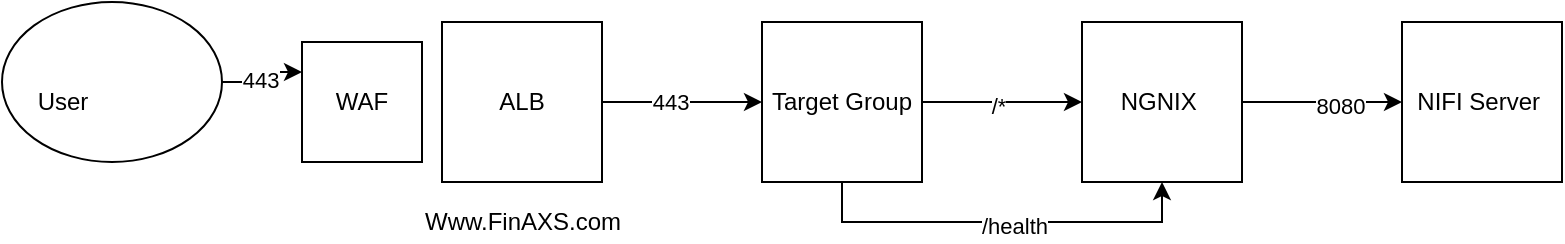 <mxfile version="14.8.6" type="github">
  <diagram id="wj4xoyzt25FX-EpY-hU-" name="Page-1">
    <mxGraphModel dx="614" dy="556" grid="1" gridSize="10" guides="1" tooltips="1" connect="1" arrows="1" fold="1" page="1" pageScale="1" pageWidth="850" pageHeight="1100" math="0" shadow="0">
      <root>
        <mxCell id="0" />
        <mxCell id="1" parent="0" />
        <mxCell id="JrnUGM0oW-kDX_x3T0fS-3" value="" style="edgeStyle=orthogonalEdgeStyle;rounded=0;orthogonalLoop=1;jettySize=auto;html=1;" edge="1" parent="1" source="JrnUGM0oW-kDX_x3T0fS-1" target="JrnUGM0oW-kDX_x3T0fS-2">
          <mxGeometry relative="1" as="geometry" />
        </mxCell>
        <mxCell id="JrnUGM0oW-kDX_x3T0fS-13" value="443" style="edgeLabel;html=1;align=center;verticalAlign=middle;resizable=0;points=[];" vertex="1" connectable="0" parent="JrnUGM0oW-kDX_x3T0fS-3">
          <mxGeometry x="-0.15" relative="1" as="geometry">
            <mxPoint as="offset" />
          </mxGeometry>
        </mxCell>
        <mxCell id="JrnUGM0oW-kDX_x3T0fS-6" style="edgeStyle=orthogonalEdgeStyle;rounded=0;orthogonalLoop=1;jettySize=auto;html=1;entryX=0.5;entryY=1;entryDx=0;entryDy=0;exitX=0.5;exitY=1;exitDx=0;exitDy=0;" edge="1" parent="1" source="JrnUGM0oW-kDX_x3T0fS-2" target="JrnUGM0oW-kDX_x3T0fS-4">
          <mxGeometry relative="1" as="geometry" />
        </mxCell>
        <mxCell id="JrnUGM0oW-kDX_x3T0fS-7" value="/health" style="edgeLabel;html=1;align=center;verticalAlign=middle;resizable=0;points=[];" vertex="1" connectable="0" parent="JrnUGM0oW-kDX_x3T0fS-6">
          <mxGeometry x="0.056" y="-2" relative="1" as="geometry">
            <mxPoint as="offset" />
          </mxGeometry>
        </mxCell>
        <mxCell id="JrnUGM0oW-kDX_x3T0fS-1" value="ALB" style="whiteSpace=wrap;html=1;aspect=fixed;" vertex="1" parent="1">
          <mxGeometry x="280" y="160" width="80" height="80" as="geometry" />
        </mxCell>
        <mxCell id="JrnUGM0oW-kDX_x3T0fS-5" value="" style="edgeStyle=orthogonalEdgeStyle;rounded=0;orthogonalLoop=1;jettySize=auto;html=1;" edge="1" parent="1" source="JrnUGM0oW-kDX_x3T0fS-2" target="JrnUGM0oW-kDX_x3T0fS-4">
          <mxGeometry relative="1" as="geometry" />
        </mxCell>
        <mxCell id="JrnUGM0oW-kDX_x3T0fS-8" value="/*" style="edgeLabel;html=1;align=center;verticalAlign=middle;resizable=0;points=[];" vertex="1" connectable="0" parent="JrnUGM0oW-kDX_x3T0fS-5">
          <mxGeometry x="-0.05" y="-2" relative="1" as="geometry">
            <mxPoint as="offset" />
          </mxGeometry>
        </mxCell>
        <mxCell id="JrnUGM0oW-kDX_x3T0fS-2" value="Target Group" style="whiteSpace=wrap;html=1;aspect=fixed;" vertex="1" parent="1">
          <mxGeometry x="440" y="160" width="80" height="80" as="geometry" />
        </mxCell>
        <mxCell id="JrnUGM0oW-kDX_x3T0fS-12" value="" style="edgeStyle=orthogonalEdgeStyle;rounded=0;orthogonalLoop=1;jettySize=auto;html=1;" edge="1" parent="1" source="JrnUGM0oW-kDX_x3T0fS-4" target="JrnUGM0oW-kDX_x3T0fS-11">
          <mxGeometry relative="1" as="geometry" />
        </mxCell>
        <mxCell id="JrnUGM0oW-kDX_x3T0fS-18" value="8080" style="edgeLabel;html=1;align=center;verticalAlign=middle;resizable=0;points=[];" vertex="1" connectable="0" parent="JrnUGM0oW-kDX_x3T0fS-12">
          <mxGeometry x="0.225" y="-2" relative="1" as="geometry">
            <mxPoint as="offset" />
          </mxGeometry>
        </mxCell>
        <mxCell id="JrnUGM0oW-kDX_x3T0fS-4" value="NGNIX&amp;nbsp;" style="whiteSpace=wrap;html=1;aspect=fixed;" vertex="1" parent="1">
          <mxGeometry x="600" y="160" width="80" height="80" as="geometry" />
        </mxCell>
        <mxCell id="JrnUGM0oW-kDX_x3T0fS-11" value="NIFI Server&amp;nbsp;" style="whiteSpace=wrap;html=1;aspect=fixed;" vertex="1" parent="1">
          <mxGeometry x="760" y="160" width="80" height="80" as="geometry" />
        </mxCell>
        <mxCell id="JrnUGM0oW-kDX_x3T0fS-15" style="edgeStyle=orthogonalEdgeStyle;rounded=0;orthogonalLoop=1;jettySize=auto;html=1;exitX=1;exitY=0.5;exitDx=0;exitDy=0;entryX=0;entryY=0.25;entryDx=0;entryDy=0;" edge="1" parent="1" source="JrnUGM0oW-kDX_x3T0fS-14" target="JrnUGM0oW-kDX_x3T0fS-21">
          <mxGeometry relative="1" as="geometry">
            <mxPoint x="210" y="320" as="targetPoint" />
          </mxGeometry>
        </mxCell>
        <mxCell id="JrnUGM0oW-kDX_x3T0fS-17" value="443" style="edgeLabel;html=1;align=center;verticalAlign=middle;resizable=0;points=[];" vertex="1" connectable="0" parent="JrnUGM0oW-kDX_x3T0fS-15">
          <mxGeometry x="-0.04" y="1" relative="1" as="geometry">
            <mxPoint as="offset" />
          </mxGeometry>
        </mxCell>
        <mxCell id="JrnUGM0oW-kDX_x3T0fS-14" value="" style="ellipse;whiteSpace=wrap;html=1;" vertex="1" parent="1">
          <mxGeometry x="60" y="150" width="110" height="80" as="geometry" />
        </mxCell>
        <mxCell id="JrnUGM0oW-kDX_x3T0fS-19" value="User" style="text;html=1;align=center;verticalAlign=middle;resizable=0;points=[];autosize=1;strokeColor=none;" vertex="1" parent="1">
          <mxGeometry x="70" y="190" width="40" height="20" as="geometry" />
        </mxCell>
        <mxCell id="JrnUGM0oW-kDX_x3T0fS-20" value="Www.FinAXS.com" style="text;html=1;align=center;verticalAlign=middle;resizable=0;points=[];autosize=1;strokeColor=none;" vertex="1" parent="1">
          <mxGeometry x="265" y="250" width="110" height="20" as="geometry" />
        </mxCell>
        <mxCell id="JrnUGM0oW-kDX_x3T0fS-21" value="WAF" style="rounded=0;whiteSpace=wrap;html=1;" vertex="1" parent="1">
          <mxGeometry x="210" y="170" width="60" height="60" as="geometry" />
        </mxCell>
      </root>
    </mxGraphModel>
  </diagram>
</mxfile>
